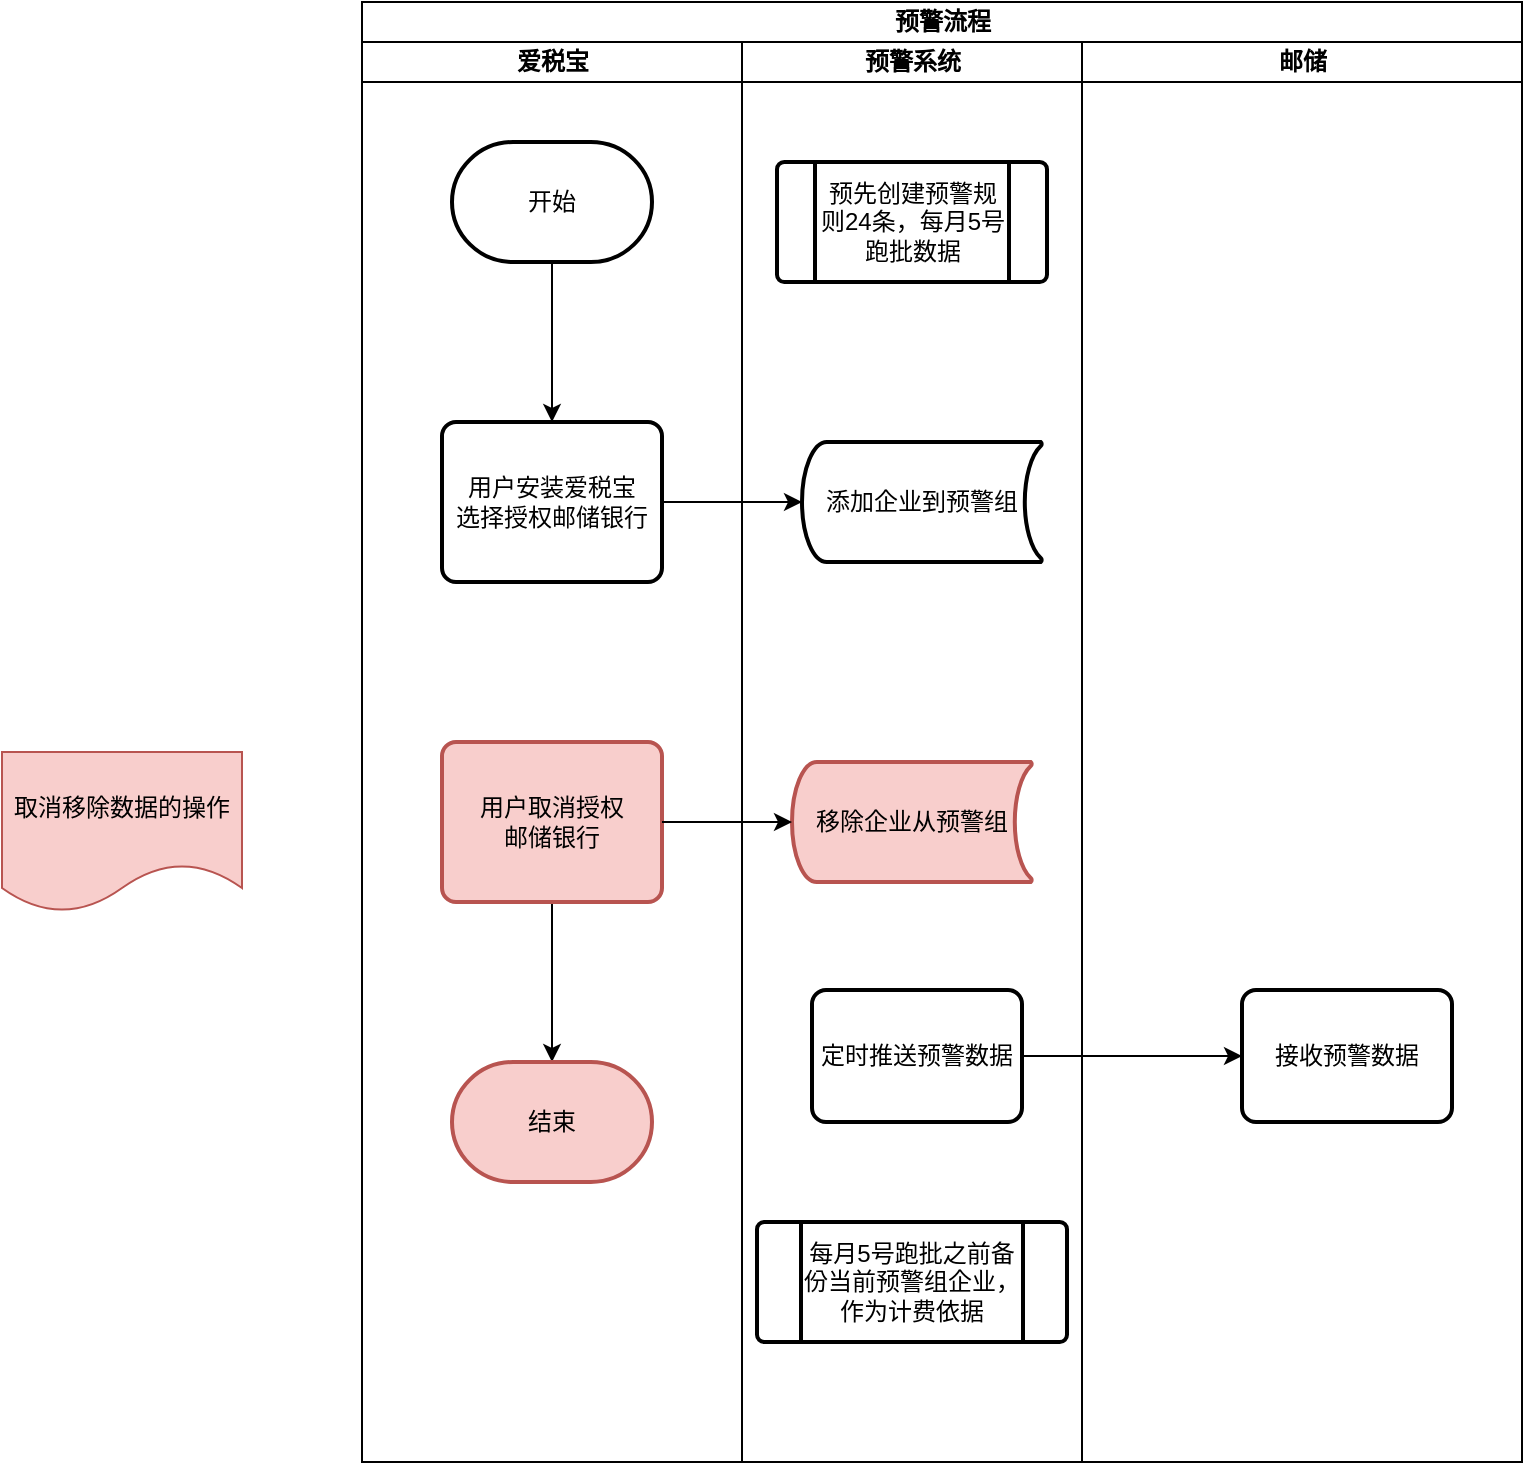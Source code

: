 <mxfile version="11.1.5" type="github" pages="1"><diagram id="FugM_cK97sTnChlC98cl" name="第 1 页"><mxGraphModel dx="868" dy="484" grid="1" gridSize="10" guides="1" tooltips="1" connect="1" arrows="1" fold="1" page="1" pageScale="1" pageWidth="827" pageHeight="1169" math="0" shadow="0"><root><mxCell id="0"/><mxCell id="1" parent="0"/><mxCell id="n3nEoJIvHNUt_XP9ftsy-1" value="预警流程" style="swimlane;html=1;childLayout=stackLayout;resizeParent=1;resizeParentMax=0;startSize=20;" parent="1" vertex="1"><mxGeometry x="210" y="90" width="580" height="730" as="geometry"/></mxCell><mxCell id="n3nEoJIvHNUt_XP9ftsy-2" value="爱税宝" style="swimlane;html=1;startSize=20;" parent="n3nEoJIvHNUt_XP9ftsy-1" vertex="1"><mxGeometry y="20" width="190" height="710" as="geometry"/></mxCell><mxCell id="n3nEoJIvHNUt_XP9ftsy-17" value="" style="edgeStyle=orthogonalEdgeStyle;rounded=0;orthogonalLoop=1;jettySize=auto;html=1;" parent="n3nEoJIvHNUt_XP9ftsy-2" source="n3nEoJIvHNUt_XP9ftsy-6" target="n3nEoJIvHNUt_XP9ftsy-7" edge="1"><mxGeometry relative="1" as="geometry"/></mxCell><mxCell id="n3nEoJIvHNUt_XP9ftsy-6" value="开始" style="strokeWidth=2;html=1;shape=mxgraph.flowchart.terminator;whiteSpace=wrap;" parent="n3nEoJIvHNUt_XP9ftsy-2" vertex="1"><mxGeometry x="45" y="50" width="100" height="60" as="geometry"/></mxCell><mxCell id="n3nEoJIvHNUt_XP9ftsy-7" value="用户安装爱税宝&lt;br&gt;选择授权邮储银行" style="rounded=1;whiteSpace=wrap;html=1;absoluteArcSize=1;arcSize=14;strokeWidth=2;" parent="n3nEoJIvHNUt_XP9ftsy-2" vertex="1"><mxGeometry x="40" y="190" width="110" height="80" as="geometry"/></mxCell><mxCell id="n3nEoJIvHNUt_XP9ftsy-23" value="" style="edgeStyle=orthogonalEdgeStyle;rounded=0;orthogonalLoop=1;jettySize=auto;html=1;" parent="n3nEoJIvHNUt_XP9ftsy-2" source="n3nEoJIvHNUt_XP9ftsy-10" target="n3nEoJIvHNUt_XP9ftsy-12" edge="1"><mxGeometry relative="1" as="geometry"/></mxCell><mxCell id="n3nEoJIvHNUt_XP9ftsy-10" value="用户取消授权&lt;br&gt;邮储银行" style="rounded=1;whiteSpace=wrap;html=1;absoluteArcSize=1;arcSize=14;strokeWidth=2;fillColor=#f8cecc;strokeColor=#b85450;" parent="n3nEoJIvHNUt_XP9ftsy-2" vertex="1"><mxGeometry x="40" y="350" width="110" height="80" as="geometry"/></mxCell><mxCell id="n3nEoJIvHNUt_XP9ftsy-12" value="结束" style="strokeWidth=2;html=1;shape=mxgraph.flowchart.terminator;whiteSpace=wrap;fillColor=#f8cecc;strokeColor=#b85450;" parent="n3nEoJIvHNUt_XP9ftsy-2" vertex="1"><mxGeometry x="45" y="510" width="100" height="60" as="geometry"/></mxCell><mxCell id="n3nEoJIvHNUt_XP9ftsy-3" value="预警系统" style="swimlane;html=1;startSize=20;" parent="n3nEoJIvHNUt_XP9ftsy-1" vertex="1"><mxGeometry x="190" y="20" width="170" height="710" as="geometry"/></mxCell><mxCell id="n3nEoJIvHNUt_XP9ftsy-8" value="预先创建预警规则24条，每月5号跑批数据" style="verticalLabelPosition=middle;verticalAlign=middle;html=1;strokeWidth=2;shape=process;whiteSpace=wrap;rounded=1;size=0.14;arcSize=6;horizontal=1;labelPosition=center;align=center;" parent="n3nEoJIvHNUt_XP9ftsy-3" vertex="1"><mxGeometry x="17.5" y="60" width="135" height="60" as="geometry"/></mxCell><mxCell id="n3nEoJIvHNUt_XP9ftsy-9" value="添加企业到预警组" style="strokeWidth=2;html=1;shape=mxgraph.flowchart.stored_data;whiteSpace=wrap;" parent="n3nEoJIvHNUt_XP9ftsy-3" vertex="1"><mxGeometry x="30" y="200" width="120" height="60" as="geometry"/></mxCell><mxCell id="n3nEoJIvHNUt_XP9ftsy-11" value="移除企业从预警组" style="strokeWidth=2;html=1;shape=mxgraph.flowchart.stored_data;whiteSpace=wrap;fillColor=#f8cecc;strokeColor=#b85450;" parent="n3nEoJIvHNUt_XP9ftsy-3" vertex="1"><mxGeometry x="25" y="360" width="120" height="60" as="geometry"/></mxCell><mxCell id="n3nEoJIvHNUt_XP9ftsy-15" value="定时推送预警数据" style="rounded=1;whiteSpace=wrap;html=1;absoluteArcSize=1;arcSize=14;strokeWidth=2;" parent="n3nEoJIvHNUt_XP9ftsy-3" vertex="1"><mxGeometry x="35" y="474" width="105" height="66" as="geometry"/></mxCell><mxCell id="n3nEoJIvHNUt_XP9ftsy-26" value="每月5号跑批之前备份当前预警组企业，作为计费依据" style="verticalLabelPosition=middle;verticalAlign=middle;html=1;strokeWidth=2;shape=process;whiteSpace=wrap;rounded=1;size=0.14;arcSize=6;horizontal=1;labelPosition=center;align=center;" parent="n3nEoJIvHNUt_XP9ftsy-3" vertex="1"><mxGeometry x="7.5" y="590" width="155" height="60" as="geometry"/></mxCell><mxCell id="n3nEoJIvHNUt_XP9ftsy-4" value="邮储" style="swimlane;html=1;startSize=20;" parent="n3nEoJIvHNUt_XP9ftsy-1" vertex="1"><mxGeometry x="360" y="20" width="220" height="710" as="geometry"/></mxCell><mxCell id="n3nEoJIvHNUt_XP9ftsy-16" value="接收预警数据" style="rounded=1;whiteSpace=wrap;html=1;absoluteArcSize=1;arcSize=14;strokeWidth=2;" parent="n3nEoJIvHNUt_XP9ftsy-4" vertex="1"><mxGeometry x="80" y="474" width="105" height="66" as="geometry"/></mxCell><mxCell id="n3nEoJIvHNUt_XP9ftsy-21" value="" style="edgeStyle=orthogonalEdgeStyle;rounded=0;orthogonalLoop=1;jettySize=auto;html=1;" parent="n3nEoJIvHNUt_XP9ftsy-1" source="n3nEoJIvHNUt_XP9ftsy-7" target="n3nEoJIvHNUt_XP9ftsy-9" edge="1"><mxGeometry relative="1" as="geometry"/></mxCell><mxCell id="n3nEoJIvHNUt_XP9ftsy-22" value="" style="edgeStyle=orthogonalEdgeStyle;rounded=0;orthogonalLoop=1;jettySize=auto;html=1;" parent="n3nEoJIvHNUt_XP9ftsy-1" source="n3nEoJIvHNUt_XP9ftsy-10" target="n3nEoJIvHNUt_XP9ftsy-11" edge="1"><mxGeometry relative="1" as="geometry"/></mxCell><mxCell id="n3nEoJIvHNUt_XP9ftsy-25" style="edgeStyle=orthogonalEdgeStyle;rounded=0;orthogonalLoop=1;jettySize=auto;html=1;entryX=0;entryY=0.5;entryDx=0;entryDy=0;" parent="n3nEoJIvHNUt_XP9ftsy-1" source="n3nEoJIvHNUt_XP9ftsy-15" target="n3nEoJIvHNUt_XP9ftsy-16" edge="1"><mxGeometry relative="1" as="geometry"/></mxCell><mxCell id="urSrzxUPeow50E44kZYM-2" value="取消移除数据的操作" style="shape=document;whiteSpace=wrap;html=1;boundedLbl=1;fillColor=#f8cecc;strokeColor=#b85450;" vertex="1" parent="1"><mxGeometry x="30" y="465" width="120" height="80" as="geometry"/></mxCell></root></mxGraphModel></diagram></mxfile>